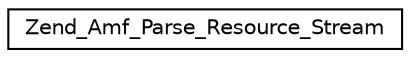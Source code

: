 digraph G
{
  edge [fontname="Helvetica",fontsize="10",labelfontname="Helvetica",labelfontsize="10"];
  node [fontname="Helvetica",fontsize="10",shape=record];
  rankdir="LR";
  Node1 [label="Zend_Amf_Parse_Resource_Stream",height=0.2,width=0.4,color="black", fillcolor="white", style="filled",URL="$class_zend___amf___parse___resource___stream.html"];
}
